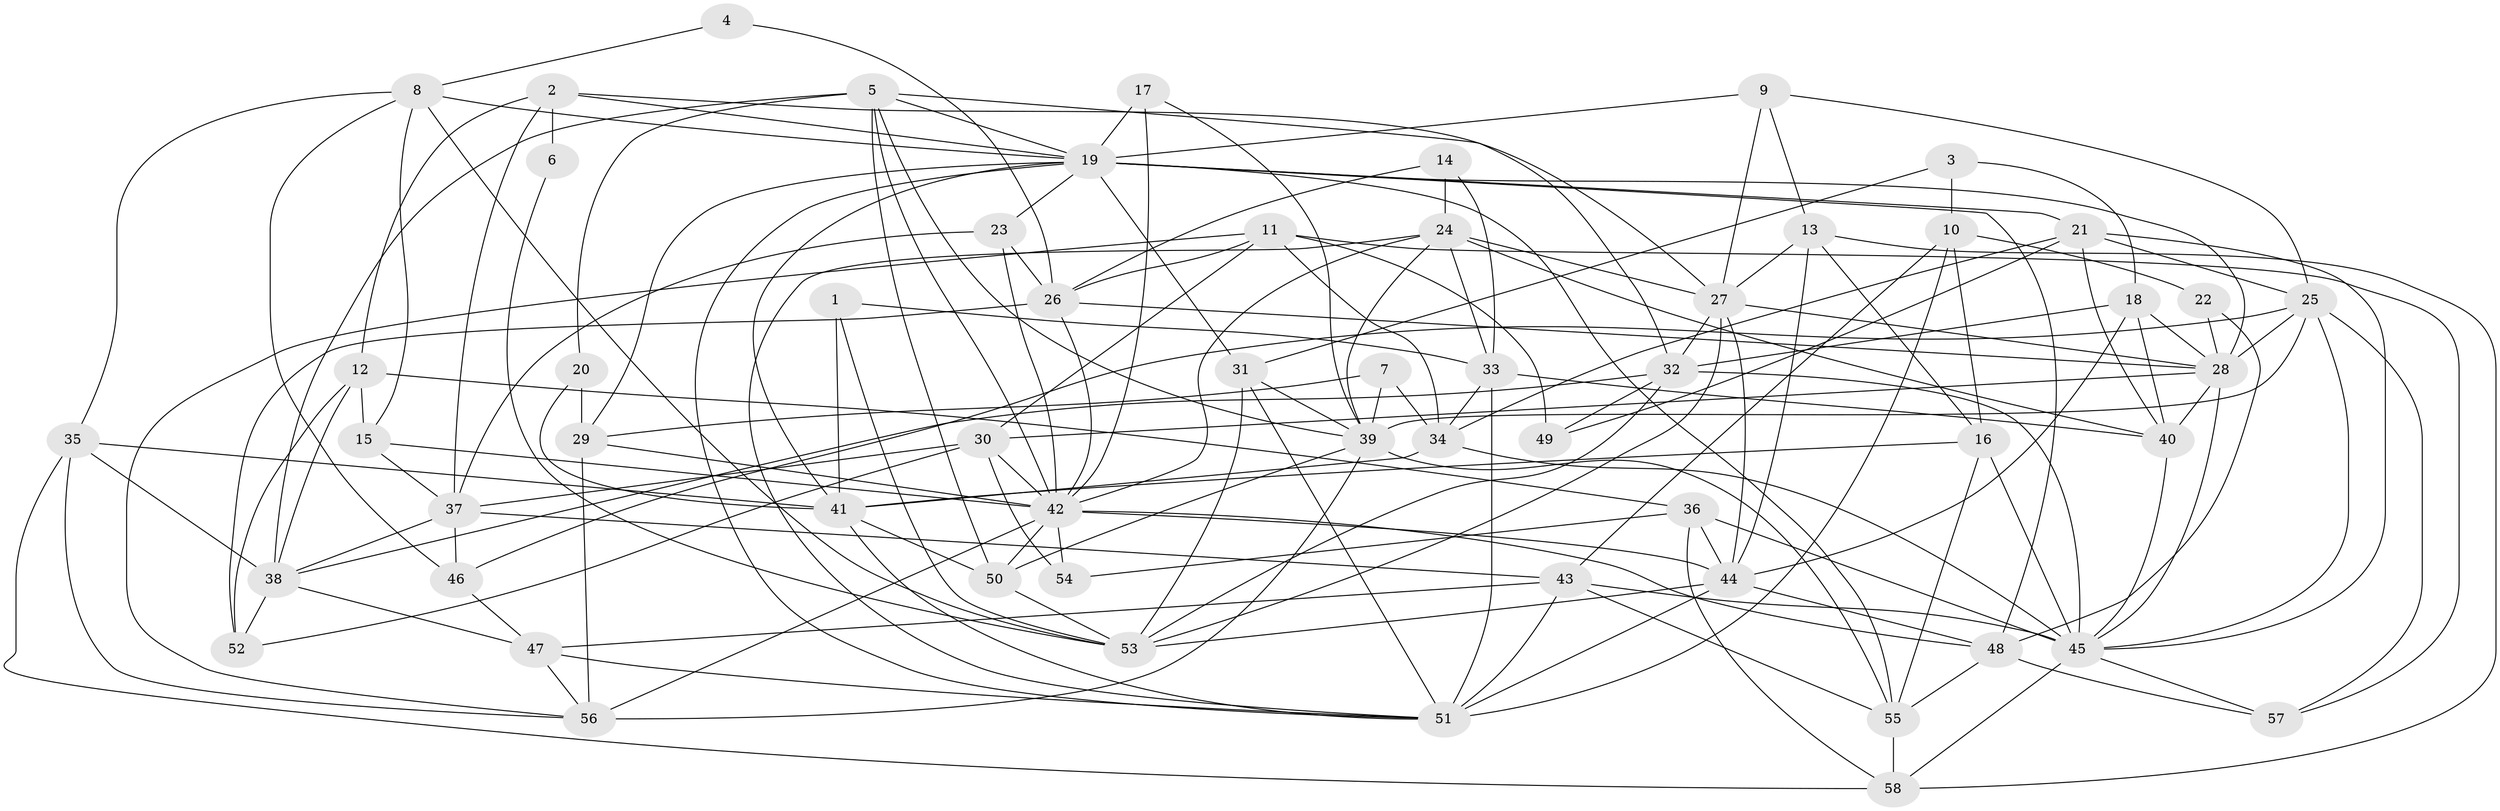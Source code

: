 // original degree distribution, {3: 0.33620689655172414, 4: 0.27586206896551724, 2: 0.09482758620689655, 5: 0.16379310344827586, 7: 0.04310344827586207, 6: 0.06896551724137931, 10: 0.008620689655172414, 9: 0.008620689655172414}
// Generated by graph-tools (version 1.1) at 2025/50/03/09/25 03:50:11]
// undirected, 58 vertices, 166 edges
graph export_dot {
graph [start="1"]
  node [color=gray90,style=filled];
  1;
  2;
  3;
  4;
  5;
  6;
  7;
  8;
  9;
  10;
  11;
  12;
  13;
  14;
  15;
  16;
  17;
  18;
  19;
  20;
  21;
  22;
  23;
  24;
  25;
  26;
  27;
  28;
  29;
  30;
  31;
  32;
  33;
  34;
  35;
  36;
  37;
  38;
  39;
  40;
  41;
  42;
  43;
  44;
  45;
  46;
  47;
  48;
  49;
  50;
  51;
  52;
  53;
  54;
  55;
  56;
  57;
  58;
  1 -- 33 [weight=1.0];
  1 -- 41 [weight=1.0];
  1 -- 53 [weight=1.0];
  2 -- 6 [weight=1.0];
  2 -- 12 [weight=1.0];
  2 -- 19 [weight=1.0];
  2 -- 27 [weight=1.0];
  2 -- 37 [weight=1.0];
  3 -- 10 [weight=1.0];
  3 -- 18 [weight=1.0];
  3 -- 31 [weight=1.0];
  4 -- 8 [weight=1.0];
  4 -- 26 [weight=1.0];
  5 -- 19 [weight=1.0];
  5 -- 20 [weight=1.0];
  5 -- 32 [weight=1.0];
  5 -- 38 [weight=1.0];
  5 -- 39 [weight=1.0];
  5 -- 42 [weight=1.0];
  5 -- 50 [weight=1.0];
  6 -- 53 [weight=1.0];
  7 -- 29 [weight=1.0];
  7 -- 34 [weight=1.0];
  7 -- 39 [weight=1.0];
  8 -- 15 [weight=1.0];
  8 -- 19 [weight=2.0];
  8 -- 35 [weight=1.0];
  8 -- 46 [weight=1.0];
  8 -- 53 [weight=1.0];
  9 -- 13 [weight=1.0];
  9 -- 19 [weight=1.0];
  9 -- 25 [weight=1.0];
  9 -- 27 [weight=1.0];
  10 -- 16 [weight=1.0];
  10 -- 22 [weight=1.0];
  10 -- 43 [weight=1.0];
  10 -- 51 [weight=1.0];
  11 -- 26 [weight=1.0];
  11 -- 30 [weight=1.0];
  11 -- 34 [weight=1.0];
  11 -- 49 [weight=1.0];
  11 -- 56 [weight=1.0];
  11 -- 57 [weight=1.0];
  12 -- 15 [weight=1.0];
  12 -- 36 [weight=1.0];
  12 -- 38 [weight=1.0];
  12 -- 52 [weight=1.0];
  13 -- 16 [weight=1.0];
  13 -- 27 [weight=1.0];
  13 -- 44 [weight=1.0];
  13 -- 58 [weight=1.0];
  14 -- 24 [weight=1.0];
  14 -- 26 [weight=1.0];
  14 -- 33 [weight=1.0];
  15 -- 37 [weight=1.0];
  15 -- 42 [weight=1.0];
  16 -- 41 [weight=1.0];
  16 -- 45 [weight=1.0];
  16 -- 55 [weight=1.0];
  17 -- 19 [weight=1.0];
  17 -- 39 [weight=1.0];
  17 -- 42 [weight=1.0];
  18 -- 28 [weight=1.0];
  18 -- 32 [weight=1.0];
  18 -- 40 [weight=1.0];
  18 -- 44 [weight=2.0];
  19 -- 21 [weight=1.0];
  19 -- 23 [weight=1.0];
  19 -- 28 [weight=1.0];
  19 -- 29 [weight=1.0];
  19 -- 31 [weight=1.0];
  19 -- 41 [weight=1.0];
  19 -- 48 [weight=1.0];
  19 -- 51 [weight=1.0];
  19 -- 55 [weight=1.0];
  20 -- 29 [weight=1.0];
  20 -- 41 [weight=1.0];
  21 -- 25 [weight=1.0];
  21 -- 34 [weight=1.0];
  21 -- 40 [weight=1.0];
  21 -- 45 [weight=1.0];
  21 -- 49 [weight=1.0];
  22 -- 28 [weight=1.0];
  22 -- 48 [weight=1.0];
  23 -- 26 [weight=1.0];
  23 -- 37 [weight=1.0];
  23 -- 42 [weight=1.0];
  24 -- 27 [weight=1.0];
  24 -- 33 [weight=1.0];
  24 -- 39 [weight=1.0];
  24 -- 40 [weight=1.0];
  24 -- 42 [weight=1.0];
  24 -- 51 [weight=1.0];
  25 -- 28 [weight=1.0];
  25 -- 39 [weight=1.0];
  25 -- 45 [weight=1.0];
  25 -- 46 [weight=1.0];
  25 -- 57 [weight=1.0];
  26 -- 28 [weight=1.0];
  26 -- 42 [weight=1.0];
  26 -- 52 [weight=1.0];
  27 -- 28 [weight=1.0];
  27 -- 32 [weight=1.0];
  27 -- 44 [weight=1.0];
  27 -- 53 [weight=1.0];
  28 -- 30 [weight=1.0];
  28 -- 40 [weight=1.0];
  28 -- 45 [weight=1.0];
  29 -- 42 [weight=1.0];
  29 -- 56 [weight=1.0];
  30 -- 37 [weight=1.0];
  30 -- 42 [weight=1.0];
  30 -- 52 [weight=1.0];
  30 -- 54 [weight=1.0];
  31 -- 39 [weight=1.0];
  31 -- 51 [weight=1.0];
  31 -- 53 [weight=1.0];
  32 -- 38 [weight=1.0];
  32 -- 45 [weight=1.0];
  32 -- 49 [weight=1.0];
  32 -- 53 [weight=1.0];
  33 -- 34 [weight=1.0];
  33 -- 40 [weight=1.0];
  33 -- 51 [weight=1.0];
  34 -- 41 [weight=1.0];
  34 -- 45 [weight=1.0];
  35 -- 38 [weight=1.0];
  35 -- 41 [weight=1.0];
  35 -- 56 [weight=1.0];
  35 -- 58 [weight=1.0];
  36 -- 44 [weight=1.0];
  36 -- 45 [weight=1.0];
  36 -- 54 [weight=1.0];
  36 -- 58 [weight=1.0];
  37 -- 38 [weight=1.0];
  37 -- 43 [weight=1.0];
  37 -- 46 [weight=1.0];
  38 -- 47 [weight=1.0];
  38 -- 52 [weight=1.0];
  39 -- 50 [weight=1.0];
  39 -- 55 [weight=1.0];
  39 -- 56 [weight=1.0];
  40 -- 45 [weight=1.0];
  41 -- 50 [weight=1.0];
  41 -- 51 [weight=1.0];
  42 -- 44 [weight=1.0];
  42 -- 48 [weight=1.0];
  42 -- 50 [weight=1.0];
  42 -- 54 [weight=1.0];
  42 -- 56 [weight=2.0];
  43 -- 45 [weight=1.0];
  43 -- 47 [weight=1.0];
  43 -- 51 [weight=1.0];
  43 -- 55 [weight=1.0];
  44 -- 48 [weight=1.0];
  44 -- 51 [weight=1.0];
  44 -- 53 [weight=1.0];
  45 -- 57 [weight=1.0];
  45 -- 58 [weight=1.0];
  46 -- 47 [weight=1.0];
  47 -- 51 [weight=1.0];
  47 -- 56 [weight=1.0];
  48 -- 55 [weight=1.0];
  48 -- 57 [weight=1.0];
  50 -- 53 [weight=1.0];
  55 -- 58 [weight=1.0];
}
